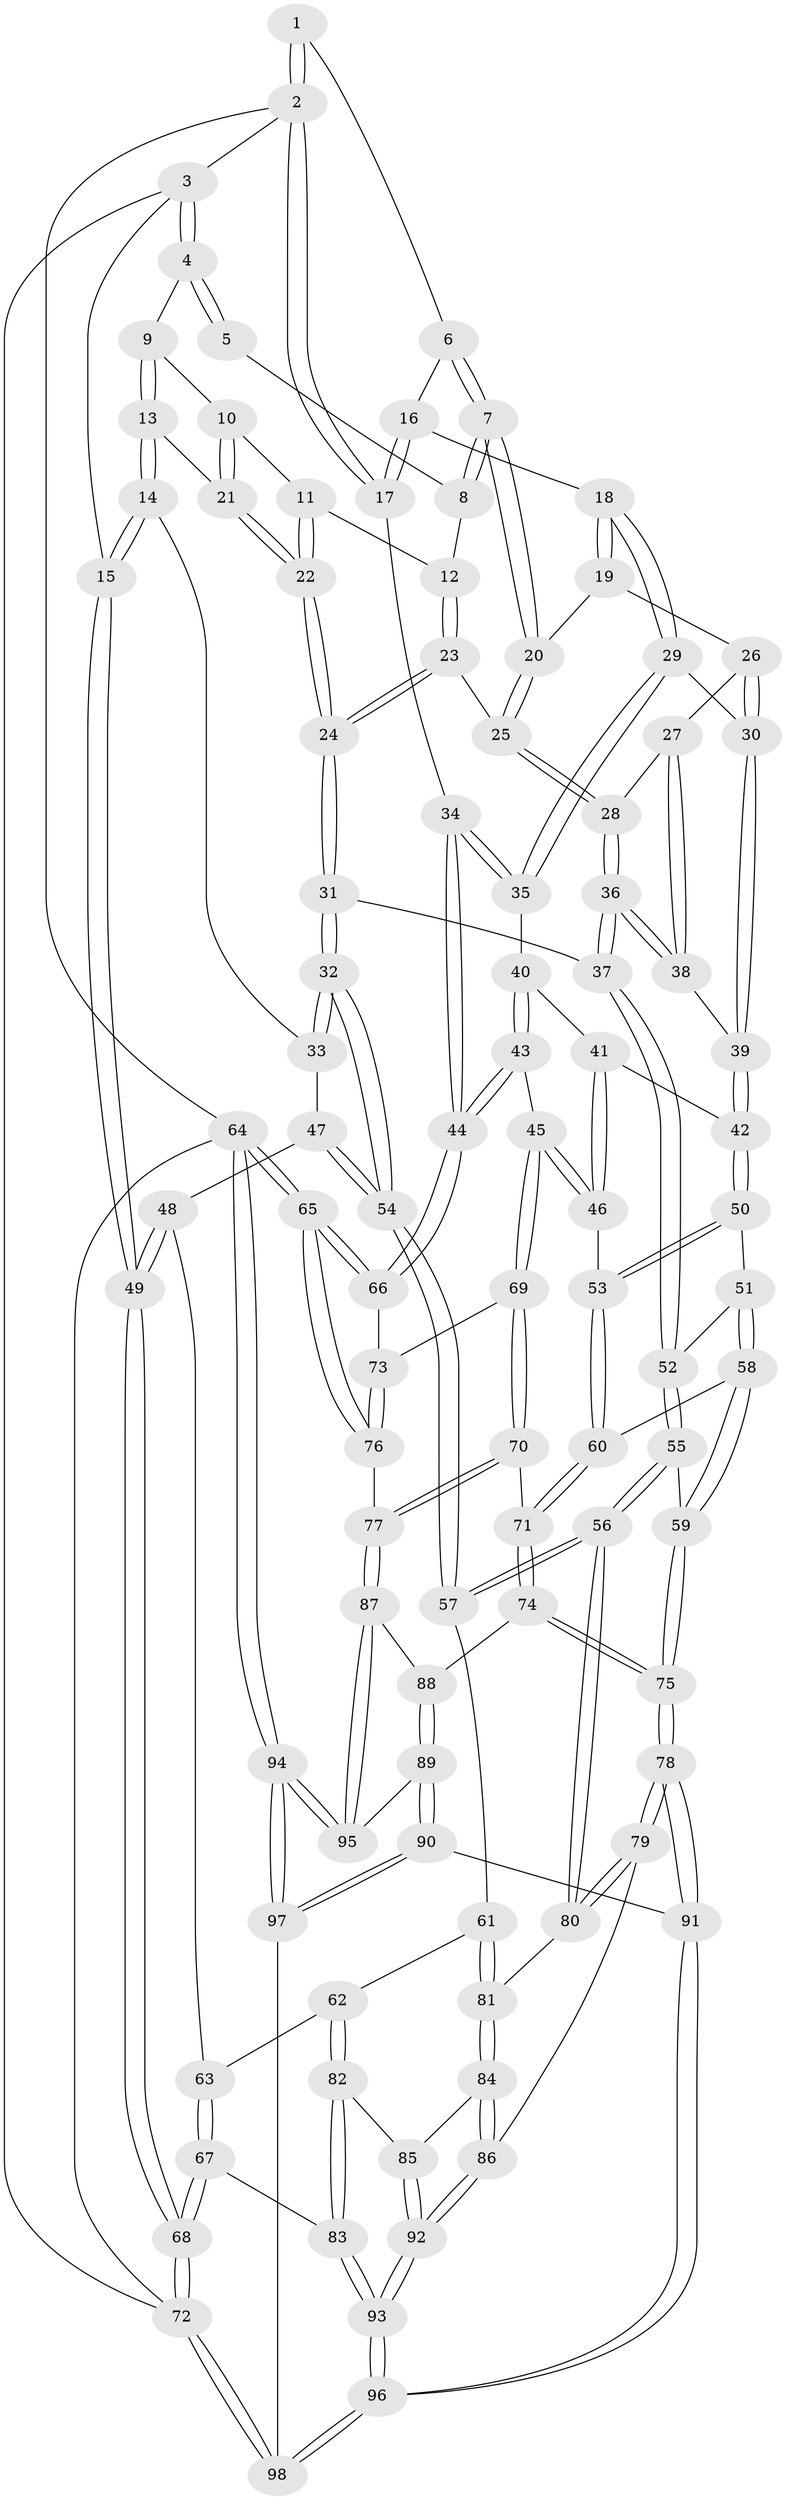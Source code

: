 // Generated by graph-tools (version 1.1) at 2025/00/03/09/25 05:00:09]
// undirected, 98 vertices, 242 edges
graph export_dot {
graph [start="1"]
  node [color=gray90,style=filled];
  1 [pos="+0.6713250110124487+0"];
  2 [pos="+1+0"];
  3 [pos="+0+0"];
  4 [pos="+0+0"];
  5 [pos="+0.4665753141874321+0"];
  6 [pos="+0.7018172077700227+0.06415495734615637"];
  7 [pos="+0.5736262184312754+0.1543411729141546"];
  8 [pos="+0.4596014506382977+0"];
  9 [pos="+0.1042447090625819+0"];
  10 [pos="+0.2371215575499157+0.11608358831159077"];
  11 [pos="+0.2574566851305684+0.12712807441924018"];
  12 [pos="+0.3754815731272858+0.12590401763054193"];
  13 [pos="+0.12093359043415393+0.21816010278592635"];
  14 [pos="+0+0.27768499466756247"];
  15 [pos="+0+0.24308980852165735"];
  16 [pos="+0.7383617699025693+0.10686154386394112"];
  17 [pos="+1+0.08780589200673379"];
  18 [pos="+0.7285475698878192+0.22123390403859705"];
  19 [pos="+0.6406155306701512+0.20299598966051402"];
  20 [pos="+0.5724490241780942+0.17416693911099315"];
  21 [pos="+0.14311506890096068+0.21971689247073464"];
  22 [pos="+0.26548840891502806+0.331527938805485"];
  23 [pos="+0.4046733276591495+0.2087035365903806"];
  24 [pos="+0.2859605789098699+0.36943809711718983"];
  25 [pos="+0.5210503874173431+0.2385895860950936"];
  26 [pos="+0.6341321323666201+0.2684691114727876"];
  27 [pos="+0.5651858566050361+0.29114242983632904"];
  28 [pos="+0.5243805682509366+0.25203922046453753"];
  29 [pos="+0.752733812618412+0.2604182731881705"];
  30 [pos="+0.6932692198765544+0.30146221509893467"];
  31 [pos="+0.2856792836114554+0.37875016149970997"];
  32 [pos="+0.2578228113308533+0.40375774882302"];
  33 [pos="+0.06853801403941155+0.35884468573895084"];
  34 [pos="+1+0.20431638554186282"];
  35 [pos="+0.760117235923758+0.2635801625460716"];
  36 [pos="+0.43761202131602234+0.42332303261350984"];
  37 [pos="+0.42883216176126815+0.43104868314996736"];
  38 [pos="+0.622297070129662+0.37404995906356814"];
  39 [pos="+0.6247894761092226+0.3752763168475621"];
  40 [pos="+0.7692424641938238+0.34378574157403197"];
  41 [pos="+0.767110536021282+0.39440642388935737"];
  42 [pos="+0.6311148202660877+0.38830378823718115"];
  43 [pos="+0.9954354886390374+0.39707054798990365"];
  44 [pos="+1+0.30599325402085337"];
  45 [pos="+0.8324951933039344+0.4956146784178725"];
  46 [pos="+0.8176570216996379+0.4874337321197396"];
  47 [pos="+0.066056512508205+0.4634499599449701"];
  48 [pos="+0.01774187655687806+0.5126293085905186"];
  49 [pos="+0+0.4932387078924262"];
  50 [pos="+0.6391727637757029+0.4780083993779858"];
  51 [pos="+0.5330573747793466+0.48246676815595607"];
  52 [pos="+0.42915534088277324+0.43172216238639266"];
  53 [pos="+0.6479032647922366+0.4911211129988685"];
  54 [pos="+0.21901319869310623+0.5160234539513755"];
  55 [pos="+0.43625133106112174+0.611431018468404"];
  56 [pos="+0.4099836654374183+0.6352332035831113"];
  57 [pos="+0.21613635675257614+0.5366889244497316"];
  58 [pos="+0.5406740230016521+0.582927021452141"];
  59 [pos="+0.4481911514101783+0.6119970019937352"];
  60 [pos="+0.6280578902892514+0.5918672557166947"];
  61 [pos="+0.17090646770311782+0.5999655396454999"];
  62 [pos="+0.1694322611380544+0.6015570199438942"];
  63 [pos="+0.06215706301470654+0.5467030242808748"];
  64 [pos="+1+1"];
  65 [pos="+1+1"];
  66 [pos="+1+0.5686407068767527"];
  67 [pos="+0+0.808288483698349"];
  68 [pos="+0+0.8271110707941077"];
  69 [pos="+0.8283506976830852+0.5835437540524517"];
  70 [pos="+0.7854683272720506+0.6640140775460291"];
  71 [pos="+0.6776516402980891+0.6864347211631884"];
  72 [pos="+0+1"];
  73 [pos="+0.9675575087115117+0.6257429307954624"];
  74 [pos="+0.6466281797202128+0.7319381183204463"];
  75 [pos="+0.623245335277986+0.746984511253772"];
  76 [pos="+0.8934441642193371+0.7802969136668275"];
  77 [pos="+0.8843292278139633+0.7779066272481613"];
  78 [pos="+0.5531179560764471+0.8283408739986098"];
  79 [pos="+0.5338810536014709+0.8221004657975648"];
  80 [pos="+0.40895343026977204+0.6393618788525772"];
  81 [pos="+0.36085634306087294+0.7037025457720045"];
  82 [pos="+0.14269399834491606+0.6781285923621369"];
  83 [pos="+0.01507328235032753+0.783462379505107"];
  84 [pos="+0.34729785995735846+0.7324406994473278"];
  85 [pos="+0.3035221434889514+0.7765339632851563"];
  86 [pos="+0.49605896766797886+0.823827755628122"];
  87 [pos="+0.7987218462403576+0.8513657578174574"];
  88 [pos="+0.7006046410093214+0.7952230852098291"];
  89 [pos="+0.7126216625389509+0.8933248727308024"];
  90 [pos="+0.6143154762113784+0.9314330242554755"];
  91 [pos="+0.5558406600587756+0.8433850485961175"];
  92 [pos="+0.30366960012769406+0.8931651057253488"];
  93 [pos="+0.2691801951149728+0.9712852520363369"];
  94 [pos="+0.9131719912207072+1"];
  95 [pos="+0.7812780795076616+0.9034653891648884"];
  96 [pos="+0.29893936362410956+1"];
  97 [pos="+0.6584251829448375+1"];
  98 [pos="+0.29829682103112304+1"];
  1 -- 2;
  1 -- 2;
  1 -- 6;
  2 -- 3;
  2 -- 17;
  2 -- 17;
  2 -- 64;
  3 -- 4;
  3 -- 4;
  3 -- 15;
  3 -- 72;
  4 -- 5;
  4 -- 5;
  4 -- 9;
  5 -- 8;
  6 -- 7;
  6 -- 7;
  6 -- 16;
  7 -- 8;
  7 -- 8;
  7 -- 20;
  7 -- 20;
  8 -- 12;
  9 -- 10;
  9 -- 13;
  9 -- 13;
  10 -- 11;
  10 -- 21;
  10 -- 21;
  11 -- 12;
  11 -- 22;
  11 -- 22;
  12 -- 23;
  12 -- 23;
  13 -- 14;
  13 -- 14;
  13 -- 21;
  14 -- 15;
  14 -- 15;
  14 -- 33;
  15 -- 49;
  15 -- 49;
  16 -- 17;
  16 -- 17;
  16 -- 18;
  17 -- 34;
  18 -- 19;
  18 -- 19;
  18 -- 29;
  18 -- 29;
  19 -- 20;
  19 -- 26;
  20 -- 25;
  20 -- 25;
  21 -- 22;
  21 -- 22;
  22 -- 24;
  22 -- 24;
  23 -- 24;
  23 -- 24;
  23 -- 25;
  24 -- 31;
  24 -- 31;
  25 -- 28;
  25 -- 28;
  26 -- 27;
  26 -- 30;
  26 -- 30;
  27 -- 28;
  27 -- 38;
  27 -- 38;
  28 -- 36;
  28 -- 36;
  29 -- 30;
  29 -- 35;
  29 -- 35;
  30 -- 39;
  30 -- 39;
  31 -- 32;
  31 -- 32;
  31 -- 37;
  32 -- 33;
  32 -- 33;
  32 -- 54;
  32 -- 54;
  33 -- 47;
  34 -- 35;
  34 -- 35;
  34 -- 44;
  34 -- 44;
  35 -- 40;
  36 -- 37;
  36 -- 37;
  36 -- 38;
  36 -- 38;
  37 -- 52;
  37 -- 52;
  38 -- 39;
  39 -- 42;
  39 -- 42;
  40 -- 41;
  40 -- 43;
  40 -- 43;
  41 -- 42;
  41 -- 46;
  41 -- 46;
  42 -- 50;
  42 -- 50;
  43 -- 44;
  43 -- 44;
  43 -- 45;
  44 -- 66;
  44 -- 66;
  45 -- 46;
  45 -- 46;
  45 -- 69;
  45 -- 69;
  46 -- 53;
  47 -- 48;
  47 -- 54;
  47 -- 54;
  48 -- 49;
  48 -- 49;
  48 -- 63;
  49 -- 68;
  49 -- 68;
  50 -- 51;
  50 -- 53;
  50 -- 53;
  51 -- 52;
  51 -- 58;
  51 -- 58;
  52 -- 55;
  52 -- 55;
  53 -- 60;
  53 -- 60;
  54 -- 57;
  54 -- 57;
  55 -- 56;
  55 -- 56;
  55 -- 59;
  56 -- 57;
  56 -- 57;
  56 -- 80;
  56 -- 80;
  57 -- 61;
  58 -- 59;
  58 -- 59;
  58 -- 60;
  59 -- 75;
  59 -- 75;
  60 -- 71;
  60 -- 71;
  61 -- 62;
  61 -- 81;
  61 -- 81;
  62 -- 63;
  62 -- 82;
  62 -- 82;
  63 -- 67;
  63 -- 67;
  64 -- 65;
  64 -- 65;
  64 -- 94;
  64 -- 94;
  64 -- 72;
  65 -- 66;
  65 -- 66;
  65 -- 76;
  65 -- 76;
  66 -- 73;
  67 -- 68;
  67 -- 68;
  67 -- 83;
  68 -- 72;
  68 -- 72;
  69 -- 70;
  69 -- 70;
  69 -- 73;
  70 -- 71;
  70 -- 77;
  70 -- 77;
  71 -- 74;
  71 -- 74;
  72 -- 98;
  72 -- 98;
  73 -- 76;
  73 -- 76;
  74 -- 75;
  74 -- 75;
  74 -- 88;
  75 -- 78;
  75 -- 78;
  76 -- 77;
  77 -- 87;
  77 -- 87;
  78 -- 79;
  78 -- 79;
  78 -- 91;
  78 -- 91;
  79 -- 80;
  79 -- 80;
  79 -- 86;
  80 -- 81;
  81 -- 84;
  81 -- 84;
  82 -- 83;
  82 -- 83;
  82 -- 85;
  83 -- 93;
  83 -- 93;
  84 -- 85;
  84 -- 86;
  84 -- 86;
  85 -- 92;
  85 -- 92;
  86 -- 92;
  86 -- 92;
  87 -- 88;
  87 -- 95;
  87 -- 95;
  88 -- 89;
  88 -- 89;
  89 -- 90;
  89 -- 90;
  89 -- 95;
  90 -- 91;
  90 -- 97;
  90 -- 97;
  91 -- 96;
  91 -- 96;
  92 -- 93;
  92 -- 93;
  93 -- 96;
  93 -- 96;
  94 -- 95;
  94 -- 95;
  94 -- 97;
  94 -- 97;
  96 -- 98;
  96 -- 98;
  97 -- 98;
}
